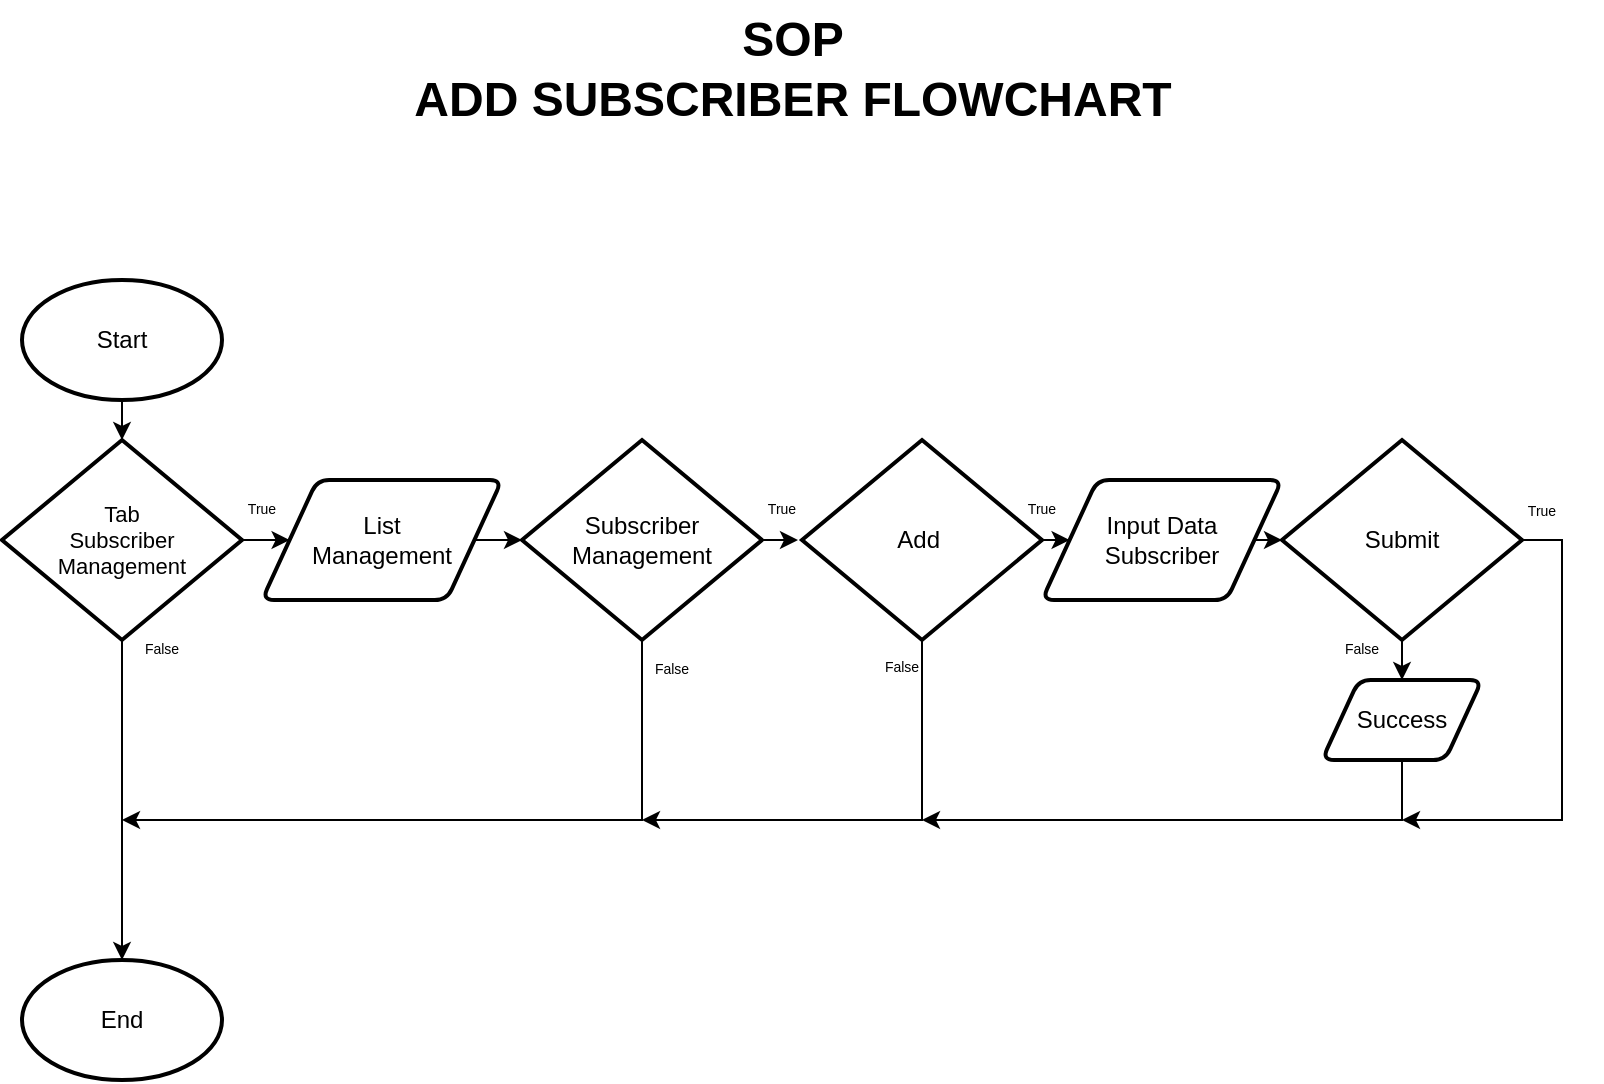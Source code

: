 <mxfile version="24.7.14">
  <diagram name="Page-1" id="QyOMAX7QdyraRiypskpR">
    <mxGraphModel dx="983" dy="579" grid="1" gridSize="10" guides="1" tooltips="1" connect="1" arrows="1" fold="1" page="1" pageScale="1" pageWidth="850" pageHeight="1100" math="0" shadow="0">
      <root>
        <mxCell id="0" />
        <mxCell id="1" parent="0" />
        <mxCell id="PJNQxhvt2oJ8CktxK9Kg-35" value="ADD SUBSCRIBER FLOWCHART" style="text;strokeColor=none;fillColor=none;html=1;fontSize=24;fontStyle=1;verticalAlign=middle;align=center;" vertex="1" parent="1">
          <mxGeometry x="375" y="90" width="100" height="40" as="geometry" />
        </mxCell>
        <mxCell id="PJNQxhvt2oJ8CktxK9Kg-52" value="SOP" style="text;strokeColor=none;fillColor=none;html=1;fontSize=24;fontStyle=1;verticalAlign=middle;align=center;" vertex="1" parent="1">
          <mxGeometry x="375" y="60" width="100" height="40" as="geometry" />
        </mxCell>
        <mxCell id="PJNQxhvt2oJ8CktxK9Kg-1" value="Start" style="strokeWidth=2;html=1;shape=mxgraph.flowchart.start_1;whiteSpace=wrap;" vertex="1" parent="1">
          <mxGeometry x="40" y="200" width="100" height="60" as="geometry" />
        </mxCell>
        <mxCell id="PJNQxhvt2oJ8CktxK9Kg-15" style="edgeStyle=orthogonalEdgeStyle;rounded=0;orthogonalLoop=1;jettySize=auto;html=1;exitX=1;exitY=0.5;exitDx=0;exitDy=0;exitPerimeter=0;entryX=0;entryY=0.5;entryDx=0;entryDy=0;" edge="1" parent="1" source="PJNQxhvt2oJ8CktxK9Kg-3" target="PJNQxhvt2oJ8CktxK9Kg-6">
          <mxGeometry relative="1" as="geometry" />
        </mxCell>
        <mxCell id="PJNQxhvt2oJ8CktxK9Kg-3" value="Tab&lt;div style=&quot;font-size: 11px;&quot;&gt;Subscriber Management&lt;/div&gt;" style="strokeWidth=2;html=1;shape=mxgraph.flowchart.decision;whiteSpace=wrap;fontSize=11;" vertex="1" parent="1">
          <mxGeometry x="30" y="280" width="120" height="100" as="geometry" />
        </mxCell>
        <mxCell id="PJNQxhvt2oJ8CktxK9Kg-6" value="List&lt;div&gt;Management&lt;/div&gt;" style="shape=parallelogram;html=1;strokeWidth=2;perimeter=parallelogramPerimeter;whiteSpace=wrap;rounded=1;arcSize=12;size=0.23;" vertex="1" parent="1">
          <mxGeometry x="160" y="300" width="120" height="60" as="geometry" />
        </mxCell>
        <mxCell id="PJNQxhvt2oJ8CktxK9Kg-7" value="Subscriber&lt;div&gt;Management&lt;/div&gt;" style="strokeWidth=2;html=1;shape=mxgraph.flowchart.decision;whiteSpace=wrap;" vertex="1" parent="1">
          <mxGeometry x="290" y="280" width="120" height="100" as="geometry" />
        </mxCell>
        <mxCell id="PJNQxhvt2oJ8CktxK9Kg-57" style="edgeStyle=orthogonalEdgeStyle;rounded=0;orthogonalLoop=1;jettySize=auto;html=1;exitX=0.5;exitY=1;exitDx=0;exitDy=0;exitPerimeter=0;" edge="1" parent="1" source="PJNQxhvt2oJ8CktxK9Kg-8">
          <mxGeometry relative="1" as="geometry">
            <mxPoint x="350" y="470" as="targetPoint" />
            <Array as="points">
              <mxPoint x="490" y="470" />
            </Array>
          </mxGeometry>
        </mxCell>
        <mxCell id="PJNQxhvt2oJ8CktxK9Kg-64" style="edgeStyle=orthogonalEdgeStyle;rounded=0;orthogonalLoop=1;jettySize=auto;html=1;exitX=1;exitY=0.5;exitDx=0;exitDy=0;exitPerimeter=0;entryX=0;entryY=0.5;entryDx=0;entryDy=0;" edge="1" parent="1" source="PJNQxhvt2oJ8CktxK9Kg-8" target="PJNQxhvt2oJ8CktxK9Kg-9">
          <mxGeometry relative="1" as="geometry" />
        </mxCell>
        <mxCell id="PJNQxhvt2oJ8CktxK9Kg-8" value="Add&amp;nbsp;" style="strokeWidth=2;html=1;shape=mxgraph.flowchart.decision;whiteSpace=wrap;" vertex="1" parent="1">
          <mxGeometry x="430" y="280" width="120" height="100" as="geometry" />
        </mxCell>
        <mxCell id="PJNQxhvt2oJ8CktxK9Kg-9" value="Input Data&lt;div&gt;Subscriber&lt;/div&gt;" style="shape=parallelogram;html=1;strokeWidth=2;perimeter=parallelogramPerimeter;whiteSpace=wrap;rounded=1;arcSize=12;size=0.23;" vertex="1" parent="1">
          <mxGeometry x="550" y="300" width="120" height="60" as="geometry" />
        </mxCell>
        <mxCell id="PJNQxhvt2oJ8CktxK9Kg-12" value="End" style="strokeWidth=2;html=1;shape=mxgraph.flowchart.start_1;whiteSpace=wrap;" vertex="1" parent="1">
          <mxGeometry x="40" y="540" width="100" height="60" as="geometry" />
        </mxCell>
        <mxCell id="PJNQxhvt2oJ8CktxK9Kg-13" style="edgeStyle=orthogonalEdgeStyle;rounded=0;orthogonalLoop=1;jettySize=auto;html=1;exitX=0.5;exitY=1;exitDx=0;exitDy=0;exitPerimeter=0;entryX=0.5;entryY=0;entryDx=0;entryDy=0;entryPerimeter=0;" edge="1" parent="1" source="PJNQxhvt2oJ8CktxK9Kg-1" target="PJNQxhvt2oJ8CktxK9Kg-3">
          <mxGeometry relative="1" as="geometry" />
        </mxCell>
        <mxCell id="PJNQxhvt2oJ8CktxK9Kg-14" style="edgeStyle=orthogonalEdgeStyle;rounded=0;orthogonalLoop=1;jettySize=auto;html=1;exitX=0.5;exitY=1;exitDx=0;exitDy=0;exitPerimeter=0;entryX=0.5;entryY=0;entryDx=0;entryDy=0;entryPerimeter=0;" edge="1" parent="1" source="PJNQxhvt2oJ8CktxK9Kg-3" target="PJNQxhvt2oJ8CktxK9Kg-12">
          <mxGeometry relative="1" as="geometry" />
        </mxCell>
        <mxCell id="PJNQxhvt2oJ8CktxK9Kg-16" style="edgeStyle=orthogonalEdgeStyle;rounded=0;orthogonalLoop=1;jettySize=auto;html=1;exitX=1;exitY=0.5;exitDx=0;exitDy=0;entryX=0;entryY=0.5;entryDx=0;entryDy=0;entryPerimeter=0;" edge="1" parent="1" source="PJNQxhvt2oJ8CktxK9Kg-6" target="PJNQxhvt2oJ8CktxK9Kg-7">
          <mxGeometry relative="1" as="geometry" />
        </mxCell>
        <mxCell id="PJNQxhvt2oJ8CktxK9Kg-21" style="edgeStyle=orthogonalEdgeStyle;rounded=0;orthogonalLoop=1;jettySize=auto;html=1;exitX=1;exitY=0.5;exitDx=0;exitDy=0;exitPerimeter=0;entryX=-0.017;entryY=0.508;entryDx=0;entryDy=0;entryPerimeter=0;" edge="1" parent="1" source="PJNQxhvt2oJ8CktxK9Kg-7" target="PJNQxhvt2oJ8CktxK9Kg-8">
          <mxGeometry relative="1" as="geometry" />
        </mxCell>
        <mxCell id="PJNQxhvt2oJ8CktxK9Kg-56" style="edgeStyle=orthogonalEdgeStyle;rounded=0;orthogonalLoop=1;jettySize=auto;html=1;exitX=0.25;exitY=0;exitDx=0;exitDy=0;" edge="1" parent="1" source="PJNQxhvt2oJ8CktxK9Kg-26">
          <mxGeometry relative="1" as="geometry">
            <mxPoint x="90" y="470" as="targetPoint" />
            <Array as="points">
              <mxPoint x="350" y="470" />
              <mxPoint x="90" y="470" />
            </Array>
          </mxGeometry>
        </mxCell>
        <mxCell id="PJNQxhvt2oJ8CktxK9Kg-26" value="False" style="text;html=1;align=center;verticalAlign=middle;whiteSpace=wrap;rounded=0;fontSize=7;" vertex="1" parent="1">
          <mxGeometry x="335" y="380" width="60" height="30" as="geometry" />
        </mxCell>
        <mxCell id="PJNQxhvt2oJ8CktxK9Kg-27" value="True" style="text;html=1;align=center;verticalAlign=middle;whiteSpace=wrap;rounded=0;fontSize=7;" vertex="1" parent="1">
          <mxGeometry x="390" y="300" width="60" height="30" as="geometry" />
        </mxCell>
        <mxCell id="PJNQxhvt2oJ8CktxK9Kg-31" value="True" style="text;html=1;align=center;verticalAlign=middle;whiteSpace=wrap;rounded=0;fontSize=7;" vertex="1" parent="1">
          <mxGeometry x="130" y="300" width="60" height="30" as="geometry" />
        </mxCell>
        <mxCell id="PJNQxhvt2oJ8CktxK9Kg-32" value="False" style="text;html=1;align=center;verticalAlign=middle;whiteSpace=wrap;rounded=0;fontSize=7;" vertex="1" parent="1">
          <mxGeometry x="80" y="370" width="60" height="30" as="geometry" />
        </mxCell>
        <mxCell id="PJNQxhvt2oJ8CktxK9Kg-60" style="edgeStyle=orthogonalEdgeStyle;rounded=0;orthogonalLoop=1;jettySize=auto;html=1;exitX=0.5;exitY=1;exitDx=0;exitDy=0;exitPerimeter=0;" edge="1" parent="1" source="PJNQxhvt2oJ8CktxK9Kg-53" target="PJNQxhvt2oJ8CktxK9Kg-55">
          <mxGeometry relative="1" as="geometry" />
        </mxCell>
        <mxCell id="PJNQxhvt2oJ8CktxK9Kg-62" style="edgeStyle=orthogonalEdgeStyle;rounded=0;orthogonalLoop=1;jettySize=auto;html=1;exitX=1;exitY=0.5;exitDx=0;exitDy=0;exitPerimeter=0;" edge="1" parent="1" source="PJNQxhvt2oJ8CktxK9Kg-53">
          <mxGeometry relative="1" as="geometry">
            <mxPoint x="730" y="470.0" as="targetPoint" />
            <Array as="points">
              <mxPoint x="810" y="330" />
              <mxPoint x="810" y="470" />
            </Array>
          </mxGeometry>
        </mxCell>
        <mxCell id="PJNQxhvt2oJ8CktxK9Kg-53" value="Submit" style="strokeWidth=2;html=1;shape=mxgraph.flowchart.decision;whiteSpace=wrap;" vertex="1" parent="1">
          <mxGeometry x="670" y="280" width="120" height="100" as="geometry" />
        </mxCell>
        <mxCell id="PJNQxhvt2oJ8CktxK9Kg-61" style="edgeStyle=orthogonalEdgeStyle;rounded=0;orthogonalLoop=1;jettySize=auto;html=1;exitX=0.5;exitY=1;exitDx=0;exitDy=0;" edge="1" parent="1" source="PJNQxhvt2oJ8CktxK9Kg-55">
          <mxGeometry relative="1" as="geometry">
            <mxPoint x="490" y="470" as="targetPoint" />
            <Array as="points">
              <mxPoint x="730" y="470" />
            </Array>
          </mxGeometry>
        </mxCell>
        <mxCell id="PJNQxhvt2oJ8CktxK9Kg-55" value="Success" style="shape=parallelogram;html=1;strokeWidth=2;perimeter=parallelogramPerimeter;whiteSpace=wrap;rounded=1;arcSize=12;size=0.23;" vertex="1" parent="1">
          <mxGeometry x="690" y="400" width="80" height="40" as="geometry" />
        </mxCell>
        <mxCell id="PJNQxhvt2oJ8CktxK9Kg-65" style="edgeStyle=orthogonalEdgeStyle;rounded=0;orthogonalLoop=1;jettySize=auto;html=1;exitX=1;exitY=0.5;exitDx=0;exitDy=0;entryX=0;entryY=0.5;entryDx=0;entryDy=0;entryPerimeter=0;" edge="1" parent="1" source="PJNQxhvt2oJ8CktxK9Kg-9" target="PJNQxhvt2oJ8CktxK9Kg-53">
          <mxGeometry relative="1" as="geometry" />
        </mxCell>
        <mxCell id="PJNQxhvt2oJ8CktxK9Kg-66" value="True" style="text;html=1;align=center;verticalAlign=middle;whiteSpace=wrap;rounded=0;fontSize=7;" vertex="1" parent="1">
          <mxGeometry x="520" y="300" width="60" height="30" as="geometry" />
        </mxCell>
        <mxCell id="PJNQxhvt2oJ8CktxK9Kg-67" value="False" style="text;html=1;align=center;verticalAlign=middle;whiteSpace=wrap;rounded=0;fontSize=7;" vertex="1" parent="1">
          <mxGeometry x="450" y="379" width="60" height="30" as="geometry" />
        </mxCell>
        <mxCell id="PJNQxhvt2oJ8CktxK9Kg-68" value="False" style="text;html=1;align=center;verticalAlign=middle;whiteSpace=wrap;rounded=0;fontSize=7;" vertex="1" parent="1">
          <mxGeometry x="680" y="370" width="60" height="30" as="geometry" />
        </mxCell>
        <mxCell id="PJNQxhvt2oJ8CktxK9Kg-69" value="True" style="text;html=1;align=center;verticalAlign=middle;whiteSpace=wrap;rounded=0;fontSize=7;" vertex="1" parent="1">
          <mxGeometry x="770" y="301" width="60" height="30" as="geometry" />
        </mxCell>
      </root>
    </mxGraphModel>
  </diagram>
</mxfile>
